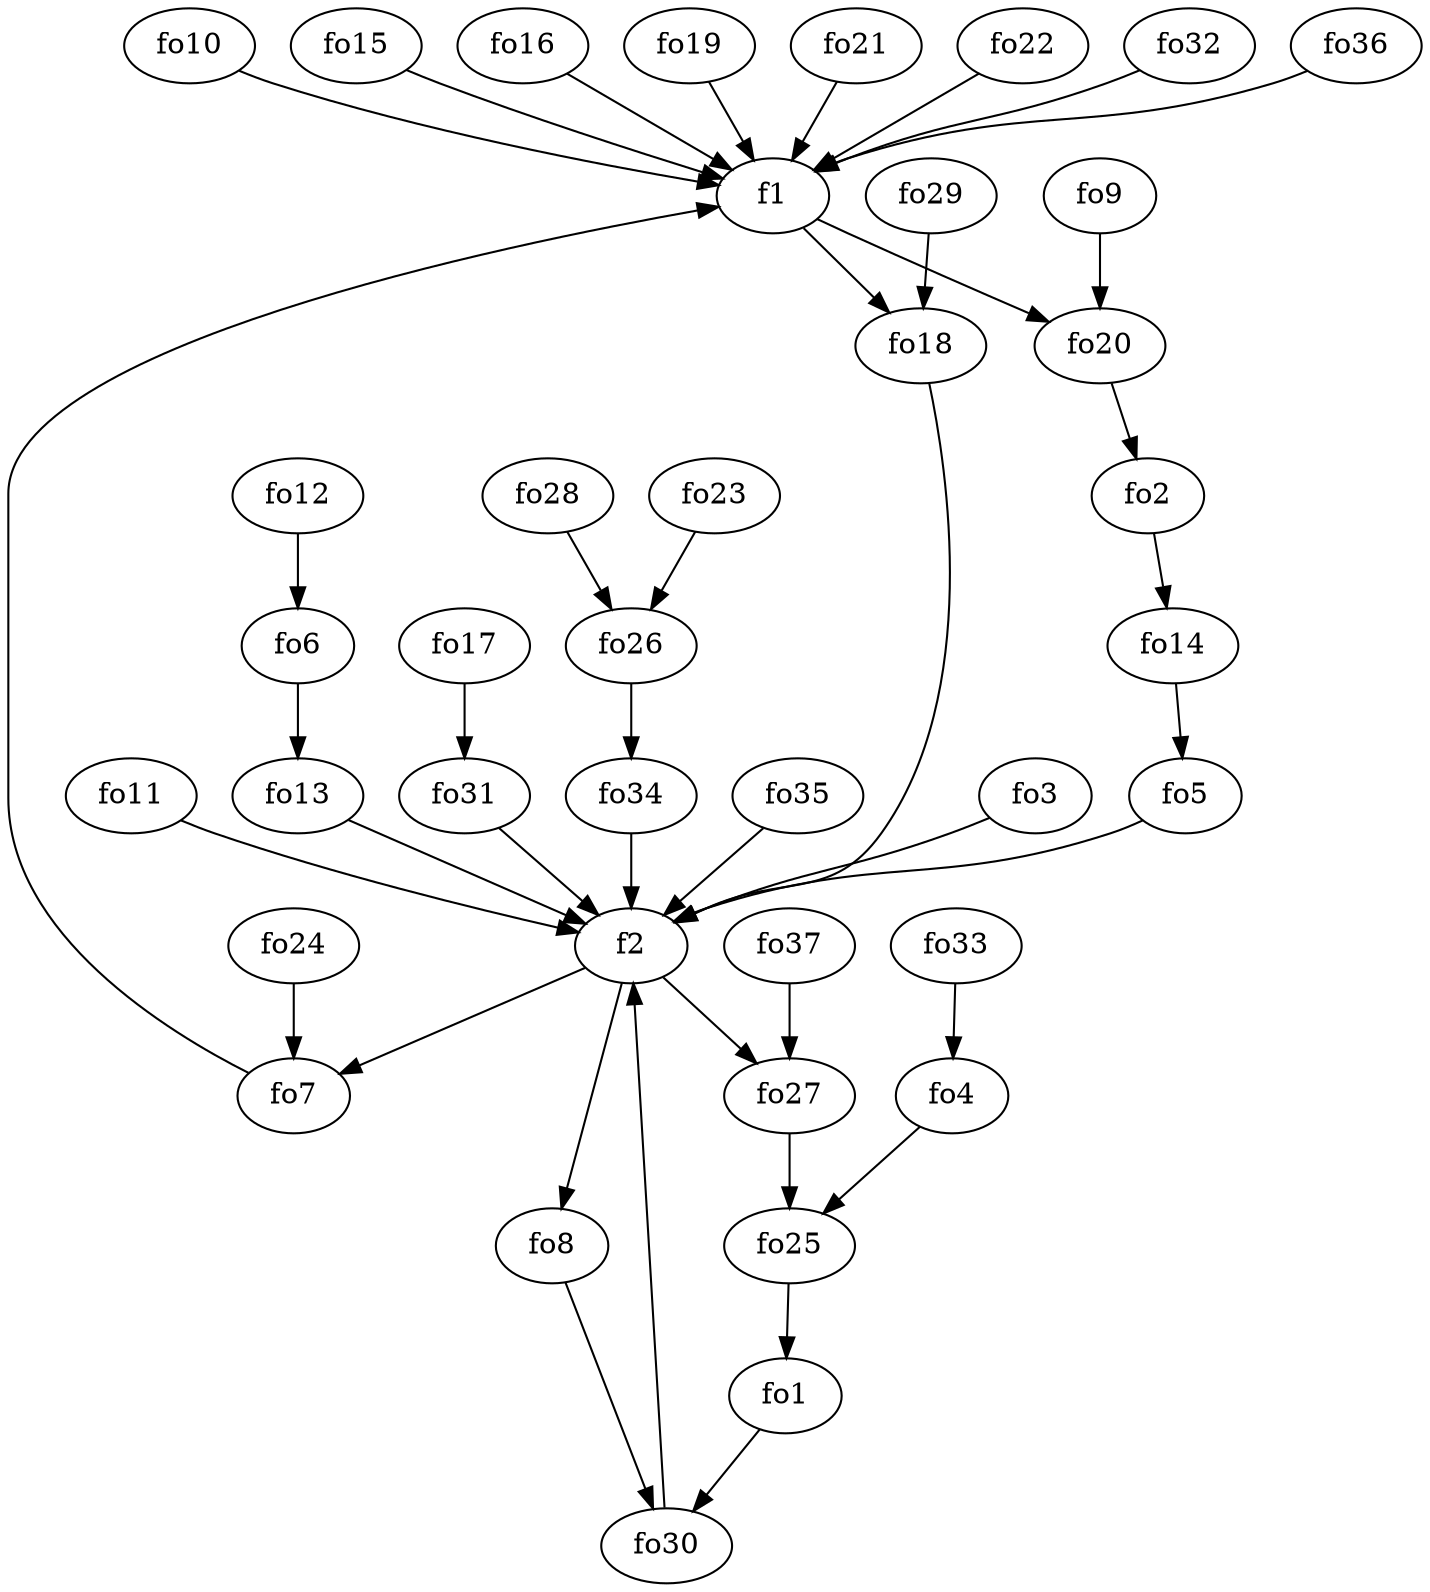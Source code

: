 strict digraph  {
f1;
f2;
fo1;
fo2;
fo3;
fo4;
fo5;
fo6;
fo7;
fo8;
fo9;
fo10;
fo11;
fo12;
fo13;
fo14;
fo15;
fo16;
fo17;
fo18;
fo19;
fo20;
fo21;
fo22;
fo23;
fo24;
fo25;
fo26;
fo27;
fo28;
fo29;
fo30;
fo31;
fo32;
fo33;
fo34;
fo35;
fo36;
fo37;
f1 -> fo18  [weight=2];
f1 -> fo20  [weight=2];
f2 -> fo8  [weight=2];
f2 -> fo7  [weight=2];
f2 -> fo27  [weight=2];
fo1 -> fo30  [weight=2];
fo2 -> fo14  [weight=2];
fo3 -> f2  [weight=2];
fo4 -> fo25  [weight=2];
fo5 -> f2  [weight=2];
fo6 -> fo13  [weight=2];
fo7 -> f1  [weight=2];
fo8 -> fo30  [weight=2];
fo9 -> fo20  [weight=2];
fo10 -> f1  [weight=2];
fo11 -> f2  [weight=2];
fo12 -> fo6  [weight=2];
fo13 -> f2  [weight=2];
fo14 -> fo5  [weight=2];
fo15 -> f1  [weight=2];
fo16 -> f1  [weight=2];
fo17 -> fo31  [weight=2];
fo18 -> f2  [weight=2];
fo19 -> f1  [weight=2];
fo20 -> fo2  [weight=2];
fo21 -> f1  [weight=2];
fo22 -> f1  [weight=2];
fo23 -> fo26  [weight=2];
fo24 -> fo7  [weight=2];
fo25 -> fo1  [weight=2];
fo26 -> fo34  [weight=2];
fo27 -> fo25  [weight=2];
fo28 -> fo26  [weight=2];
fo29 -> fo18  [weight=2];
fo30 -> f2  [weight=2];
fo31 -> f2  [weight=2];
fo32 -> f1  [weight=2];
fo33 -> fo4  [weight=2];
fo34 -> f2  [weight=2];
fo35 -> f2  [weight=2];
fo36 -> f1  [weight=2];
fo37 -> fo27  [weight=2];
}
